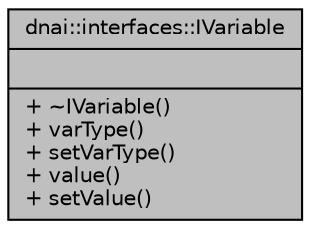digraph "dnai::interfaces::IVariable"
{
  edge [fontname="Helvetica",fontsize="10",labelfontname="Helvetica",labelfontsize="10"];
  node [fontname="Helvetica",fontsize="10",shape=record];
  Node1 [label="{dnai::interfaces::IVariable\n||+ ~IVariable()\l+ varType()\l+ setVarType()\l+ value()\l+ setValue()\l}",height=0.2,width=0.4,color="black", fillcolor="grey75", style="filled", fontcolor="black"];
}
